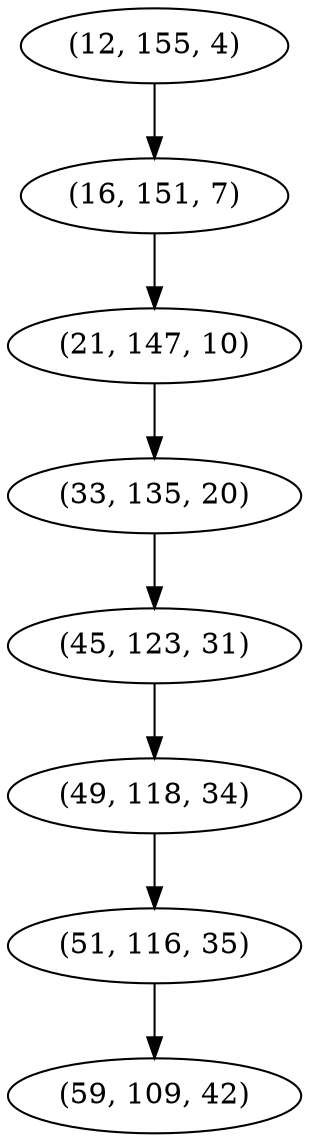 digraph tree {
    "(12, 155, 4)";
    "(16, 151, 7)";
    "(21, 147, 10)";
    "(33, 135, 20)";
    "(45, 123, 31)";
    "(49, 118, 34)";
    "(51, 116, 35)";
    "(59, 109, 42)";
    "(12, 155, 4)" -> "(16, 151, 7)";
    "(16, 151, 7)" -> "(21, 147, 10)";
    "(21, 147, 10)" -> "(33, 135, 20)";
    "(33, 135, 20)" -> "(45, 123, 31)";
    "(45, 123, 31)" -> "(49, 118, 34)";
    "(49, 118, 34)" -> "(51, 116, 35)";
    "(51, 116, 35)" -> "(59, 109, 42)";
}
